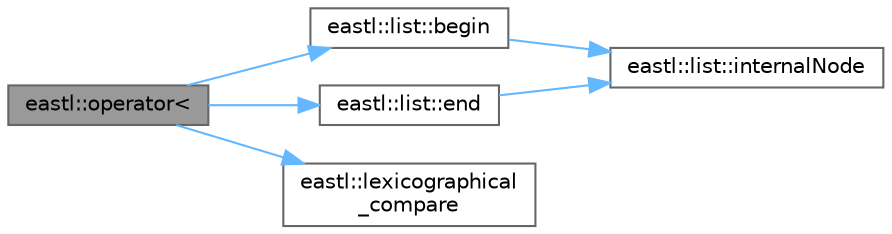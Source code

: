 digraph "eastl::operator&lt;"
{
 // LATEX_PDF_SIZE
  bgcolor="transparent";
  edge [fontname=Helvetica,fontsize=10,labelfontname=Helvetica,labelfontsize=10];
  node [fontname=Helvetica,fontsize=10,shape=box,height=0.2,width=0.4];
  rankdir="LR";
  Node1 [id="Node000001",label="eastl::operator\<",height=0.2,width=0.4,color="gray40", fillcolor="grey60", style="filled", fontcolor="black",tooltip=" "];
  Node1 -> Node2 [id="edge6_Node000001_Node000002",color="steelblue1",style="solid",tooltip=" "];
  Node2 [id="Node000002",label="eastl::list::begin",height=0.2,width=0.4,color="grey40", fillcolor="white", style="filled",URL="$classeastl_1_1list.html#a09ec9000859c7ec160edbdb52bca76a3",tooltip=" "];
  Node2 -> Node3 [id="edge7_Node000002_Node000003",color="steelblue1",style="solid",tooltip=" "];
  Node3 [id="Node000003",label="eastl::list::internalNode",height=0.2,width=0.4,color="grey40", fillcolor="white", style="filled",URL="$classeastl_1_1list.html#ad85f0b3b612469405f22aba10045132b",tooltip=" "];
  Node1 -> Node4 [id="edge8_Node000001_Node000004",color="steelblue1",style="solid",tooltip=" "];
  Node4 [id="Node000004",label="eastl::list::end",height=0.2,width=0.4,color="grey40", fillcolor="white", style="filled",URL="$classeastl_1_1list.html#a5394fcbac159322aa046649a06ec3970",tooltip=" "];
  Node4 -> Node3 [id="edge9_Node000004_Node000003",color="steelblue1",style="solid",tooltip=" "];
  Node1 -> Node5 [id="edge10_Node000001_Node000005",color="steelblue1",style="solid",tooltip=" "];
  Node5 [id="Node000005",label="eastl::lexicographical\l_compare",height=0.2,width=0.4,color="grey40", fillcolor="white", style="filled",URL="$namespaceeastl.html#ab64f96b0d49c1cd5c3d19d188b558d59",tooltip=" "];
}
